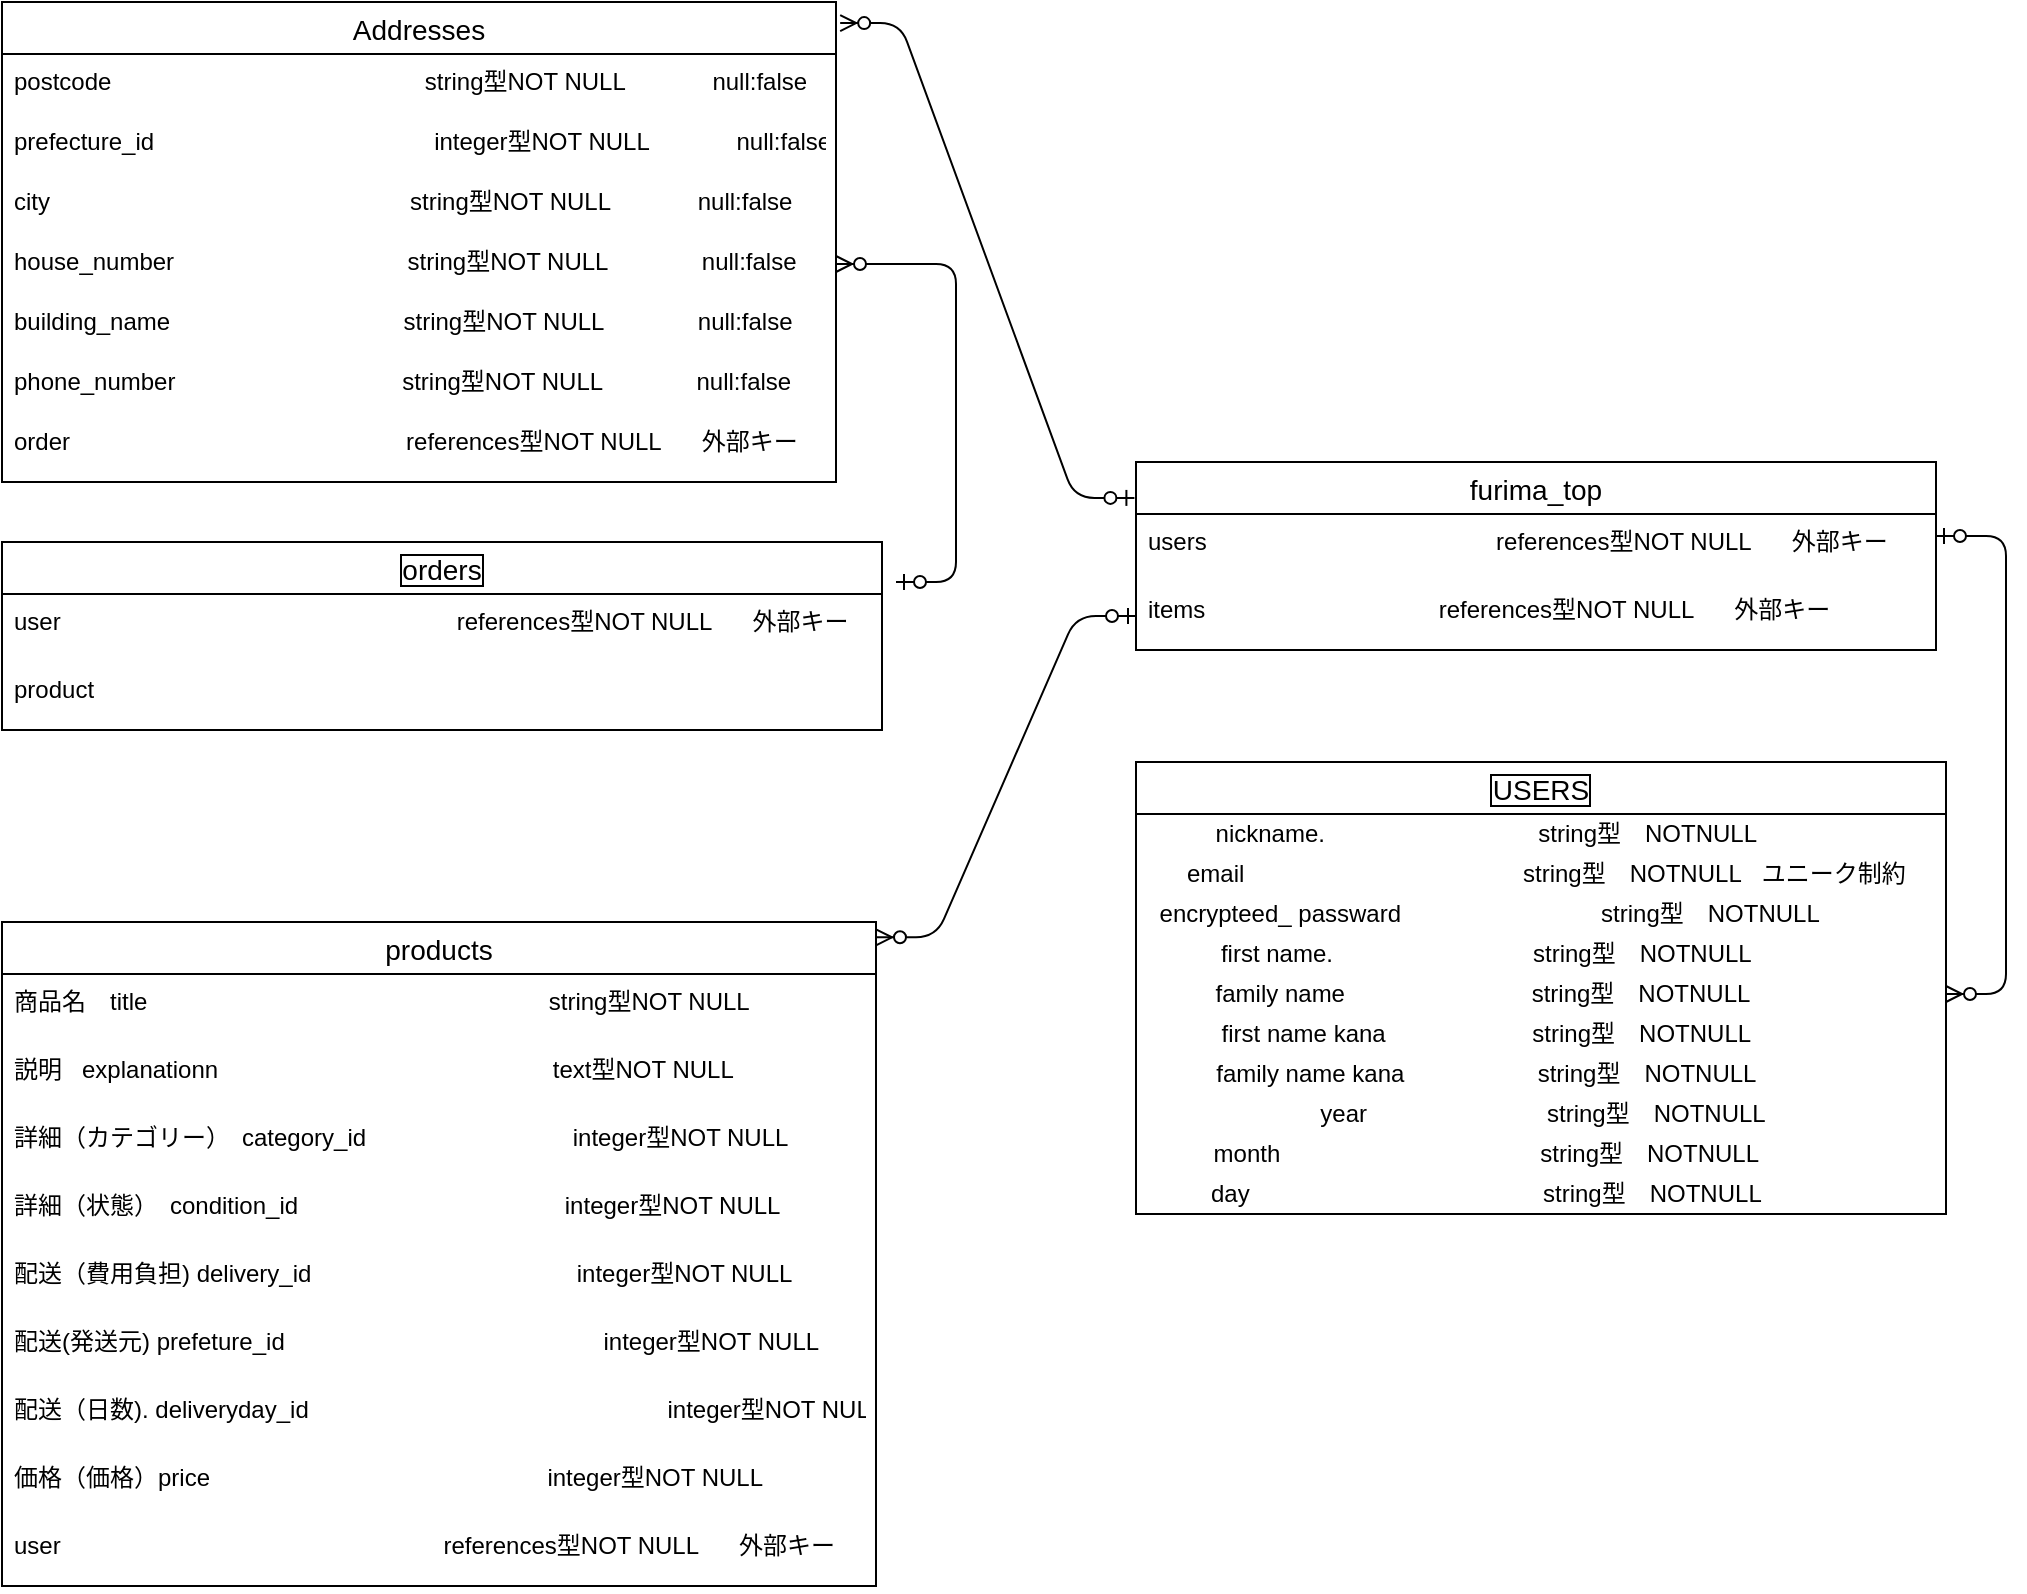 <mxfile>
    <diagram id="5OrmQCm2aWQSpJ2XUPIT" name="ページ1">
        <mxGraphModel dx="2410" dy="922" grid="1" gridSize="10" guides="1" tooltips="1" connect="1" arrows="0" fold="1" page="1" pageScale="1" pageWidth="827" pageHeight="1169" math="0" shadow="0">
            <root>
                <mxCell id="0"/>
                <mxCell id="1" parent="0"/>
                <mxCell id="30" value="Addresses" style="swimlane;fontStyle=0;childLayout=stackLayout;horizontal=1;startSize=26;horizontalStack=0;resizeParent=1;resizeParentMax=0;resizeLast=0;collapsible=1;marginBottom=0;align=center;fontSize=14;" parent="1" vertex="1">
                    <mxGeometry x="-827" y="120" width="417" height="240" as="geometry">
                        <mxRectangle x="-413" y="120" width="140" height="26" as="alternateBounds"/>
                    </mxGeometry>
                </mxCell>
                <mxCell id="31" value="postcode                                               string型NOT NULL             null:false" style="text;strokeColor=none;fillColor=none;spacingLeft=4;spacingRight=4;overflow=hidden;rotatable=0;points=[[0,0.5],[1,0.5]];portConstraint=eastwest;fontSize=12;" parent="30" vertex="1">
                    <mxGeometry y="26" width="417" height="30" as="geometry"/>
                </mxCell>
                <mxCell id="32" value="prefecture_id                                          integer型NOT NULL             null:false&#10; " style="text;strokeColor=none;fillColor=none;spacingLeft=4;spacingRight=4;overflow=hidden;rotatable=0;points=[[0,0.5],[1,0.5]];portConstraint=eastwest;fontSize=12;" parent="30" vertex="1">
                    <mxGeometry y="56" width="417" height="30" as="geometry"/>
                </mxCell>
                <mxCell id="106" value="city                                                      string型NOT NULL             null:false&#10; " style="text;strokeColor=none;fillColor=none;spacingLeft=4;spacingRight=4;overflow=hidden;rotatable=0;points=[[0,0.5],[1,0.5]];portConstraint=eastwest;fontSize=12;" parent="30" vertex="1">
                    <mxGeometry y="86" width="417" height="30" as="geometry"/>
                </mxCell>
                <mxCell id="107" value="house_number                                   string型NOT NULL              null:false&#10; " style="text;strokeColor=none;fillColor=none;spacingLeft=4;spacingRight=4;overflow=hidden;rotatable=0;points=[[0,0.5],[1,0.5]];portConstraint=eastwest;fontSize=12;" parent="30" vertex="1">
                    <mxGeometry y="116" width="417" height="30" as="geometry"/>
                </mxCell>
                <mxCell id="108" value="building_name                                   string型NOT NULL              null:false&#10; " style="text;strokeColor=none;fillColor=none;spacingLeft=4;spacingRight=4;overflow=hidden;rotatable=0;points=[[0,0.5],[1,0.5]];portConstraint=eastwest;fontSize=12;" parent="30" vertex="1">
                    <mxGeometry y="146" width="417" height="30" as="geometry"/>
                </mxCell>
                <mxCell id="109" value="phone_number                                  string型NOT NULL              null:false  &#10; " style="text;strokeColor=none;fillColor=none;spacingLeft=4;spacingRight=4;overflow=hidden;rotatable=0;points=[[0,0.5],[1,0.5]];portConstraint=eastwest;fontSize=12;" parent="30" vertex="1">
                    <mxGeometry y="176" width="417" height="30" as="geometry"/>
                </mxCell>
                <mxCell id="129" value="order                            　        　　　references型NOT NULL      外部キー" style="text;strokeColor=none;fillColor=none;spacingLeft=4;spacingRight=4;overflow=hidden;rotatable=0;points=[[0,0.5],[1,0.5]];portConstraint=eastwest;fontSize=12;" vertex="1" parent="30">
                    <mxGeometry y="206" width="417" height="34" as="geometry"/>
                </mxCell>
                <mxCell id="39" value="furima_top" style="swimlane;fontStyle=0;childLayout=stackLayout;horizontal=1;startSize=26;horizontalStack=0;resizeParent=1;resizeParentMax=0;resizeLast=0;collapsible=1;marginBottom=0;align=center;fontSize=14;" parent="1" vertex="1">
                    <mxGeometry x="-260" y="350" width="400" height="94" as="geometry">
                        <mxRectangle x="250" y="750" width="90" height="26" as="alternateBounds"/>
                    </mxGeometry>
                </mxCell>
                <mxCell id="123" value="users                             　　　　references型NOT NULL      外部キー" style="text;strokeColor=none;fillColor=none;spacingLeft=4;spacingRight=4;overflow=hidden;rotatable=0;points=[[0,0.5],[1,0.5]];portConstraint=eastwest;fontSize=12;" parent="39" vertex="1">
                    <mxGeometry y="26" width="400" height="34" as="geometry"/>
                </mxCell>
                <mxCell id="42" value="items                                   references型NOT NULL      外部キー" style="text;strokeColor=none;fillColor=none;spacingLeft=4;spacingRight=4;overflow=hidden;rotatable=0;points=[[0,0.5],[1,0.5]];portConstraint=eastwest;fontSize=12;" parent="39" vertex="1">
                    <mxGeometry y="60" width="400" height="34" as="geometry"/>
                </mxCell>
                <mxCell id="111" value="USERS" style="swimlane;fontStyle=0;childLayout=stackLayout;horizontal=1;startSize=26;horizontalStack=0;resizeParent=1;resizeParentMax=0;resizeLast=0;collapsible=1;marginBottom=0;align=center;fontSize=14;labelBackgroundColor=default;labelBorderColor=default;" parent="1" vertex="1">
                    <mxGeometry x="-260" y="500" width="405" height="226" as="geometry"/>
                </mxCell>
                <mxCell id="139" value="nickname.&amp;nbsp; &amp;nbsp; &amp;nbsp; &amp;nbsp; &amp;nbsp; &amp;nbsp; &amp;nbsp; &amp;nbsp; &amp;nbsp; &amp;nbsp; &amp;nbsp; &amp;nbsp; &amp;nbsp; &amp;nbsp; &amp;nbsp; &amp;nbsp; string型　NOTNULL&amp;nbsp; &amp;nbsp; &amp;nbsp; &amp;nbsp; &amp;nbsp; &amp;nbsp; &amp;nbsp; &amp;nbsp; &amp;nbsp;" style="text;html=1;align=center;verticalAlign=middle;resizable=0;points=[];autosize=1;strokeColor=none;fillColor=none;" parent="111" vertex="1">
                    <mxGeometry y="26" width="405" height="20" as="geometry"/>
                </mxCell>
                <mxCell id="140" value="&amp;nbsp; email&amp;nbsp; &amp;nbsp; &amp;nbsp; &amp;nbsp; &amp;nbsp; &amp;nbsp; 　　　&amp;nbsp; &amp;nbsp; &amp;nbsp; &amp;nbsp; &amp;nbsp; &amp;nbsp; &amp;nbsp; &amp;nbsp; &amp;nbsp; &amp;nbsp;string型　NOTNULL&amp;nbsp; &amp;nbsp;ユニーク制約&amp;nbsp;" style="text;html=1;align=center;verticalAlign=middle;resizable=0;points=[];autosize=1;strokeColor=none;fillColor=none;" parent="111" vertex="1">
                    <mxGeometry y="46" width="405" height="20" as="geometry"/>
                </mxCell>
                <mxCell id="141" value="&amp;nbsp;encrypteed_ passward&amp;nbsp; &amp;nbsp; &amp;nbsp; &amp;nbsp; &amp;nbsp; &amp;nbsp; &amp;nbsp; &amp;nbsp; &amp;nbsp; &amp;nbsp; &amp;nbsp; &amp;nbsp; &amp;nbsp; &amp;nbsp; &amp;nbsp; string型　NOTNULL&amp;nbsp; &amp;nbsp; &amp;nbsp; &amp;nbsp; &amp;nbsp; &amp;nbsp; &amp;nbsp; &amp;nbsp; &amp;nbsp;" style="text;html=1;align=center;verticalAlign=middle;resizable=0;points=[];autosize=1;strokeColor=none;fillColor=none;" parent="111" vertex="1">
                    <mxGeometry y="66" width="405" height="20" as="geometry"/>
                </mxCell>
                <mxCell id="143" value="first name.&amp;nbsp; &amp;nbsp; &amp;nbsp; &amp;nbsp; &amp;nbsp; &amp;nbsp; &amp;nbsp; &amp;nbsp; &amp;nbsp; &amp;nbsp; &amp;nbsp; &amp;nbsp; &amp;nbsp; &amp;nbsp; &amp;nbsp; string型　NOTNULL&amp;nbsp; &amp;nbsp; &amp;nbsp; &amp;nbsp; &amp;nbsp; &amp;nbsp; &amp;nbsp; &amp;nbsp; &amp;nbsp;" style="text;html=1;align=center;verticalAlign=middle;resizable=0;points=[];autosize=1;strokeColor=none;fillColor=none;" parent="111" vertex="1">
                    <mxGeometry y="86" width="405" height="20" as="geometry"/>
                </mxCell>
                <mxCell id="144" value="family name&amp;nbsp; &amp;nbsp; &amp;nbsp; &amp;nbsp; &amp;nbsp; &amp;nbsp; &amp;nbsp; &amp;nbsp; &amp;nbsp; &amp;nbsp; &amp;nbsp; &amp;nbsp; &amp;nbsp; &amp;nbsp; string型　NOTNULL&amp;nbsp; &amp;nbsp; &amp;nbsp; &amp;nbsp; &amp;nbsp; &amp;nbsp; &amp;nbsp; &amp;nbsp; &amp;nbsp;&amp;nbsp;" style="text;html=1;align=center;verticalAlign=middle;resizable=0;points=[];autosize=1;strokeColor=none;fillColor=none;" parent="111" vertex="1">
                    <mxGeometry y="106" width="405" height="20" as="geometry"/>
                </mxCell>
                <mxCell id="145" value="first name kana&amp;nbsp; &amp;nbsp; &amp;nbsp; &amp;nbsp; &amp;nbsp; &amp;nbsp; &amp;nbsp; &amp;nbsp; &amp;nbsp; &amp;nbsp; &amp;nbsp; string型　NOTNULL&amp;nbsp; &amp;nbsp; &amp;nbsp; &amp;nbsp; &amp;nbsp; &amp;nbsp; &amp;nbsp; &amp;nbsp; &amp;nbsp;" style="text;html=1;align=center;verticalAlign=middle;resizable=0;points=[];autosize=1;strokeColor=none;fillColor=none;" parent="111" vertex="1">
                    <mxGeometry y="126" width="405" height="20" as="geometry"/>
                </mxCell>
                <mxCell id="146" value="family name kana&amp;nbsp; &amp;nbsp; &amp;nbsp; &amp;nbsp; &amp;nbsp; &amp;nbsp; &amp;nbsp; &amp;nbsp; &amp;nbsp; &amp;nbsp; string型　NOTNULL&amp;nbsp; &amp;nbsp; &amp;nbsp; &amp;nbsp; &amp;nbsp; &amp;nbsp; &amp;nbsp; &amp;nbsp; &amp;nbsp;" style="text;html=1;align=center;verticalAlign=middle;resizable=0;points=[];autosize=1;strokeColor=none;fillColor=none;" parent="111" vertex="1">
                    <mxGeometry y="146" width="405" height="20" as="geometry"/>
                </mxCell>
                <mxCell id="147" value="year&amp;nbsp; &amp;nbsp; &amp;nbsp; &amp;nbsp; &amp;nbsp; &amp;nbsp; &amp;nbsp; &amp;nbsp; &amp;nbsp; &amp;nbsp; &amp;nbsp; &amp;nbsp; &amp;nbsp; &amp;nbsp;string型　NOTNULL" style="text;html=1;align=center;verticalAlign=middle;resizable=0;points=[];autosize=1;strokeColor=none;fillColor=none;" vertex="1" parent="111">
                    <mxGeometry y="166" width="405" height="20" as="geometry"/>
                </mxCell>
                <mxCell id="148" value="month&amp;nbsp; &amp;nbsp; &amp;nbsp; &amp;nbsp; &amp;nbsp; &amp;nbsp; &amp;nbsp; &amp;nbsp; &amp;nbsp; &amp;nbsp; &amp;nbsp; &amp;nbsp; &amp;nbsp; &amp;nbsp; &amp;nbsp; &amp;nbsp; &amp;nbsp; &amp;nbsp; &amp;nbsp; &amp;nbsp;string型　NOTNULL&amp;nbsp; &amp;nbsp; &amp;nbsp; &amp;nbsp; &amp;nbsp; &amp;nbsp; &amp;nbsp; &amp;nbsp; &amp;nbsp;" style="text;html=1;align=center;verticalAlign=middle;resizable=0;points=[];autosize=1;strokeColor=none;fillColor=none;" vertex="1" parent="111">
                    <mxGeometry y="186" width="405" height="20" as="geometry"/>
                </mxCell>
                <mxCell id="149" value="day&amp;nbsp; &amp;nbsp; &amp;nbsp; &amp;nbsp; &amp;nbsp; &amp;nbsp; &amp;nbsp; &amp;nbsp; &amp;nbsp; &amp;nbsp; &amp;nbsp; &amp;nbsp; &amp;nbsp; &amp;nbsp; &amp;nbsp; &amp;nbsp; &amp;nbsp; &amp;nbsp; &amp;nbsp; &amp;nbsp; &amp;nbsp; &amp;nbsp; string型　NOTNULL&amp;nbsp; &amp;nbsp; &amp;nbsp; &amp;nbsp; &amp;nbsp; &amp;nbsp; &amp;nbsp; &amp;nbsp; &amp;nbsp;" style="text;html=1;align=center;verticalAlign=middle;resizable=0;points=[];autosize=1;strokeColor=none;fillColor=none;" parent="111" vertex="1">
                    <mxGeometry y="206" width="405" height="20" as="geometry"/>
                </mxCell>
                <mxCell id="117" value="products" style="swimlane;fontStyle=0;childLayout=stackLayout;horizontal=1;startSize=26;horizontalStack=0;resizeParent=1;resizeParentMax=0;resizeLast=0;collapsible=1;marginBottom=0;align=center;fontSize=14;" parent="1" vertex="1">
                    <mxGeometry x="-827" y="580" width="437" height="332" as="geometry">
                        <mxRectangle x="250" y="750" width="90" height="26" as="alternateBounds"/>
                    </mxGeometry>
                </mxCell>
                <mxCell id="118" value="商品名　title　　                                                     string型NOT NULL" style="text;strokeColor=none;fillColor=none;spacingLeft=4;spacingRight=4;overflow=hidden;rotatable=0;points=[[0,0.5],[1,0.5]];portConstraint=eastwest;fontSize=12;" parent="117" vertex="1">
                    <mxGeometry y="26" width="437" height="34" as="geometry"/>
                </mxCell>
                <mxCell id="119" value="説明   explanationn　　                                           text型NOT NULL" style="text;strokeColor=none;fillColor=none;spacingLeft=4;spacingRight=4;overflow=hidden;rotatable=0;points=[[0,0.5],[1,0.5]];portConstraint=eastwest;fontSize=12;" parent="117" vertex="1">
                    <mxGeometry y="60" width="437" height="34" as="geometry"/>
                </mxCell>
                <mxCell id="120" value="詳細（カテゴリー）　category_id　　　　           　  integer型NOT NULL" style="text;strokeColor=none;fillColor=none;spacingLeft=4;spacingRight=4;overflow=hidden;rotatable=0;points=[[0,0.5],[1,0.5]];portConstraint=eastwest;fontSize=12;" parent="117" vertex="1">
                    <mxGeometry y="94" width="437" height="34" as="geometry"/>
                </mxCell>
                <mxCell id="150" value="詳細（状態）　condition_id　　　　                    　  integer型NOT NULL" style="text;strokeColor=none;fillColor=none;spacingLeft=4;spacingRight=4;overflow=hidden;rotatable=0;points=[[0,0.5],[1,0.5]];portConstraint=eastwest;fontSize=12;" parent="117" vertex="1">
                    <mxGeometry y="128" width="437" height="34" as="geometry"/>
                </mxCell>
                <mxCell id="121" value="配送（費用負担) delivery_id　　                             　integer型NOT NULL" style="text;strokeColor=none;fillColor=none;spacingLeft=4;spacingRight=4;overflow=hidden;rotatable=0;points=[[0,0.5],[1,0.5]];portConstraint=eastwest;fontSize=12;" parent="117" vertex="1">
                    <mxGeometry y="162" width="437" height="34" as="geometry"/>
                </mxCell>
                <mxCell id="151" value="配送(発送元) prefeture_id　　                                     　integer型NOT NULL" style="text;strokeColor=none;fillColor=none;spacingLeft=4;spacingRight=4;overflow=hidden;rotatable=0;points=[[0,0.5],[1,0.5]];portConstraint=eastwest;fontSize=12;" parent="117" vertex="1">
                    <mxGeometry y="196" width="437" height="34" as="geometry"/>
                </mxCell>
                <mxCell id="152" value="配送（日数). deliveryday_id　　                                           　integer型NOT NULL" style="text;strokeColor=none;fillColor=none;spacingLeft=4;spacingRight=4;overflow=hidden;rotatable=0;points=[[0,0.5],[1,0.5]];portConstraint=eastwest;fontSize=12;" parent="117" vertex="1">
                    <mxGeometry y="230" width="437" height="34" as="geometry"/>
                </mxCell>
                <mxCell id="124" value="価格（価格）price　　　　　                             　integer型NOT NULL" style="text;strokeColor=none;fillColor=none;spacingLeft=4;spacingRight=4;overflow=hidden;rotatable=0;points=[[0,0.5],[1,0.5]];portConstraint=eastwest;fontSize=12;" parent="117" vertex="1">
                    <mxGeometry y="264" width="437" height="34" as="geometry"/>
                </mxCell>
                <mxCell id="138" value="user                           　                　　　references型NOT NULL      外部キー" style="text;strokeColor=none;fillColor=none;spacingLeft=4;spacingRight=4;overflow=hidden;rotatable=0;points=[[0,0.5],[1,0.5]];portConstraint=eastwest;fontSize=12;" parent="117" vertex="1">
                    <mxGeometry y="298" width="437" height="34" as="geometry"/>
                </mxCell>
                <mxCell id="153" value="" style="edgeStyle=entityRelationEdgeStyle;fontSize=12;html=1;endArrow=ERzeroToMany;startArrow=ERzeroToOne;entryX=1.005;entryY=0.044;entryDx=0;entryDy=0;entryPerimeter=0;exitX=-0.002;exitY=0.191;exitDx=0;exitDy=0;exitPerimeter=0;" parent="1" source="39" target="30" edge="1">
                    <mxGeometry width="100" height="100" relative="1" as="geometry">
                        <mxPoint x="-260" y="393" as="sourcePoint"/>
                        <mxPoint x="-380" y="370" as="targetPoint"/>
                    </mxGeometry>
                </mxCell>
                <mxCell id="154" value="" style="edgeStyle=entityRelationEdgeStyle;fontSize=12;html=1;endArrow=ERzeroToMany;startArrow=ERzeroToOne;entryX=1;entryY=0.023;entryDx=0;entryDy=0;entryPerimeter=0;exitX=0;exitY=0.5;exitDx=0;exitDy=0;" parent="1" source="42" target="117" edge="1">
                    <mxGeometry width="100" height="100" relative="1" as="geometry">
                        <mxPoint x="-260" y="360" as="sourcePoint"/>
                        <mxPoint x="-380" y="370" as="targetPoint"/>
                    </mxGeometry>
                </mxCell>
                <mxCell id="155" value="" style="edgeStyle=entityRelationEdgeStyle;fontSize=12;html=1;endArrow=ERzeroToMany;startArrow=ERzeroToOne;exitX=1;exitY=0.324;exitDx=0;exitDy=0;exitPerimeter=0;" parent="1" source="123" target="144" edge="1">
                    <mxGeometry width="100" height="100" relative="1" as="geometry">
                        <mxPoint x="270" y="400" as="sourcePoint"/>
                        <mxPoint x="290" y="540" as="targetPoint"/>
                    </mxGeometry>
                </mxCell>
                <mxCell id="156" value="orders" style="swimlane;fontStyle=0;childLayout=stackLayout;horizontal=1;startSize=26;horizontalStack=0;resizeParent=1;resizeParentMax=0;resizeLast=0;collapsible=1;marginBottom=0;align=center;fontSize=14;labelBackgroundColor=default;labelBorderColor=default;" vertex="1" parent="1">
                    <mxGeometry x="-827" y="390" width="440" height="94" as="geometry"/>
                </mxCell>
                <mxCell id="176" value="user                             　                　　　references型NOT NULL      外部キー" style="text;strokeColor=none;fillColor=none;spacingLeft=4;spacingRight=4;overflow=hidden;rotatable=0;points=[[0,0.5],[1,0.5]];portConstraint=eastwest;fontSize=12;" vertex="1" parent="156">
                    <mxGeometry y="26" width="440" height="34" as="geometry"/>
                </mxCell>
                <mxCell id="177" value="product" style="text;strokeColor=none;fillColor=none;spacingLeft=4;spacingRight=4;overflow=hidden;rotatable=0;points=[[0,0.5],[1,0.5]];portConstraint=eastwest;fontSize=12;" vertex="1" parent="156">
                    <mxGeometry y="60" width="440" height="34" as="geometry"/>
                </mxCell>
                <mxCell id="180" value="" style="edgeStyle=entityRelationEdgeStyle;fontSize=12;html=1;endArrow=ERzeroToMany;startArrow=ERzeroToOne;entryX=1;entryY=0.5;entryDx=0;entryDy=0;" edge="1" parent="1" target="107">
                    <mxGeometry width="100" height="100" relative="1" as="geometry">
                        <mxPoint x="-380" y="410" as="sourcePoint"/>
                        <mxPoint x="-830" y="140" as="targetPoint"/>
                    </mxGeometry>
                </mxCell>
            </root>
        </mxGraphModel>
    </diagram>
</mxfile>